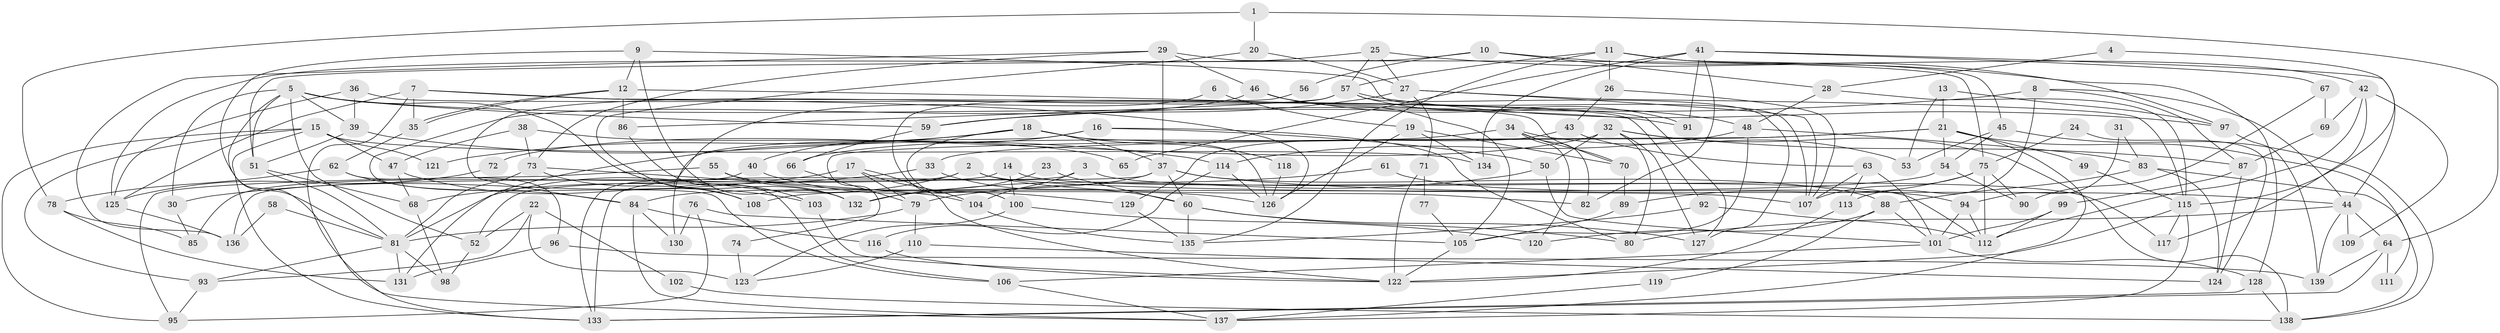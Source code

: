 // coarse degree distribution, {6: 0.15555555555555556, 5: 0.18888888888888888, 2: 0.12222222222222222, 9: 0.03333333333333333, 3: 0.1111111111111111, 4: 0.2, 7: 0.13333333333333333, 8: 0.022222222222222223, 10: 0.011111111111111112, 11: 0.022222222222222223}
// Generated by graph-tools (version 1.1) at 2025/52/02/27/25 19:52:01]
// undirected, 139 vertices, 278 edges
graph export_dot {
graph [start="1"]
  node [color=gray90,style=filled];
  1;
  2;
  3;
  4;
  5;
  6;
  7;
  8;
  9;
  10;
  11;
  12;
  13;
  14;
  15;
  16;
  17;
  18;
  19;
  20;
  21;
  22;
  23;
  24;
  25;
  26;
  27;
  28;
  29;
  30;
  31;
  32;
  33;
  34;
  35;
  36;
  37;
  38;
  39;
  40;
  41;
  42;
  43;
  44;
  45;
  46;
  47;
  48;
  49;
  50;
  51;
  52;
  53;
  54;
  55;
  56;
  57;
  58;
  59;
  60;
  61;
  62;
  63;
  64;
  65;
  66;
  67;
  68;
  69;
  70;
  71;
  72;
  73;
  74;
  75;
  76;
  77;
  78;
  79;
  80;
  81;
  82;
  83;
  84;
  85;
  86;
  87;
  88;
  89;
  90;
  91;
  92;
  93;
  94;
  95;
  96;
  97;
  98;
  99;
  100;
  101;
  102;
  103;
  104;
  105;
  106;
  107;
  108;
  109;
  110;
  111;
  112;
  113;
  114;
  115;
  116;
  117;
  118;
  119;
  120;
  121;
  122;
  123;
  124;
  125;
  126;
  127;
  128;
  129;
  130;
  131;
  132;
  133;
  134;
  135;
  136;
  137;
  138;
  139;
  1 -- 64;
  1 -- 78;
  1 -- 20;
  2 -- 107;
  2 -- 81;
  2 -- 82;
  2 -- 85;
  3 -- 133;
  3 -- 104;
  3 -- 117;
  4 -- 28;
  4 -- 115;
  5 -- 59;
  5 -- 137;
  5 -- 30;
  5 -- 39;
  5 -- 51;
  5 -- 52;
  5 -- 91;
  5 -- 132;
  6 -- 103;
  6 -- 19;
  7 -- 127;
  7 -- 133;
  7 -- 35;
  7 -- 125;
  7 -- 126;
  8 -- 44;
  8 -- 59;
  8 -- 87;
  8 -- 113;
  9 -- 107;
  9 -- 81;
  9 -- 12;
  9 -- 132;
  10 -- 28;
  10 -- 51;
  10 -- 56;
  10 -- 97;
  11 -- 45;
  11 -- 57;
  11 -- 26;
  11 -- 42;
  11 -- 135;
  12 -- 35;
  12 -- 35;
  12 -- 70;
  12 -- 86;
  13 -- 97;
  13 -- 53;
  13 -- 21;
  14 -- 100;
  14 -- 112;
  14 -- 52;
  15 -- 133;
  15 -- 95;
  15 -- 47;
  15 -- 93;
  15 -- 121;
  15 -- 134;
  16 -- 80;
  16 -- 50;
  16 -- 40;
  16 -- 130;
  17 -- 79;
  17 -- 122;
  17 -- 30;
  17 -- 104;
  18 -- 131;
  18 -- 126;
  18 -- 37;
  18 -- 100;
  18 -- 118;
  18 -- 121;
  19 -- 126;
  19 -- 70;
  19 -- 134;
  20 -- 27;
  20 -- 108;
  21 -- 137;
  21 -- 33;
  21 -- 49;
  21 -- 54;
  21 -- 74;
  21 -- 111;
  22 -- 93;
  22 -- 52;
  22 -- 102;
  22 -- 123;
  23 -- 132;
  23 -- 60;
  24 -- 124;
  24 -- 75;
  25 -- 125;
  25 -- 57;
  25 -- 27;
  25 -- 128;
  26 -- 107;
  26 -- 43;
  27 -- 115;
  27 -- 59;
  27 -- 71;
  27 -- 107;
  28 -- 48;
  28 -- 115;
  29 -- 37;
  29 -- 73;
  29 -- 46;
  29 -- 75;
  29 -- 136;
  30 -- 85;
  31 -- 83;
  31 -- 94;
  32 -- 138;
  32 -- 80;
  32 -- 50;
  32 -- 72;
  32 -- 87;
  32 -- 127;
  33 -- 60;
  33 -- 68;
  34 -- 70;
  34 -- 82;
  34 -- 53;
  34 -- 66;
  34 -- 120;
  35 -- 62;
  36 -- 39;
  36 -- 125;
  36 -- 92;
  37 -- 84;
  37 -- 44;
  37 -- 60;
  37 -- 88;
  37 -- 136;
  38 -- 73;
  38 -- 47;
  38 -- 65;
  39 -- 51;
  39 -- 114;
  40 -- 129;
  40 -- 133;
  41 -- 44;
  41 -- 134;
  41 -- 65;
  41 -- 67;
  41 -- 82;
  41 -- 91;
  42 -- 112;
  42 -- 69;
  42 -- 109;
  42 -- 117;
  43 -- 63;
  43 -- 129;
  44 -- 64;
  44 -- 80;
  44 -- 109;
  44 -- 139;
  45 -- 54;
  45 -- 138;
  45 -- 53;
  46 -- 106;
  46 -- 48;
  46 -- 105;
  47 -- 68;
  47 -- 103;
  48 -- 114;
  48 -- 83;
  48 -- 105;
  49 -- 115;
  50 -- 101;
  50 -- 79;
  51 -- 81;
  51 -- 68;
  52 -- 98;
  54 -- 90;
  54 -- 108;
  55 -- 126;
  55 -- 132;
  55 -- 95;
  56 -- 100;
  57 -- 91;
  57 -- 127;
  57 -- 84;
  57 -- 86;
  57 -- 97;
  58 -- 136;
  58 -- 81;
  59 -- 66;
  60 -- 135;
  60 -- 80;
  60 -- 127;
  61 -- 94;
  61 -- 132;
  62 -- 78;
  62 -- 84;
  62 -- 96;
  63 -- 101;
  63 -- 107;
  63 -- 113;
  64 -- 133;
  64 -- 139;
  64 -- 111;
  66 -- 79;
  67 -- 69;
  67 -- 90;
  68 -- 98;
  69 -- 87;
  70 -- 89;
  71 -- 122;
  71 -- 77;
  72 -- 125;
  73 -- 108;
  73 -- 81;
  73 -- 104;
  74 -- 123;
  75 -- 112;
  75 -- 89;
  75 -- 90;
  75 -- 107;
  76 -- 105;
  76 -- 130;
  76 -- 95;
  77 -- 105;
  78 -- 85;
  78 -- 131;
  79 -- 81;
  79 -- 110;
  81 -- 93;
  81 -- 98;
  81 -- 131;
  83 -- 88;
  83 -- 124;
  83 -- 138;
  84 -- 116;
  84 -- 130;
  84 -- 137;
  86 -- 106;
  87 -- 99;
  87 -- 124;
  88 -- 120;
  88 -- 101;
  88 -- 119;
  89 -- 105;
  92 -- 135;
  92 -- 112;
  93 -- 95;
  94 -- 101;
  94 -- 112;
  96 -- 139;
  96 -- 131;
  97 -- 139;
  99 -- 101;
  99 -- 112;
  100 -- 123;
  100 -- 120;
  101 -- 106;
  101 -- 128;
  102 -- 138;
  103 -- 122;
  104 -- 135;
  105 -- 122;
  106 -- 137;
  110 -- 124;
  110 -- 123;
  113 -- 122;
  114 -- 116;
  114 -- 126;
  115 -- 117;
  115 -- 122;
  115 -- 137;
  116 -- 122;
  118 -- 126;
  119 -- 137;
  125 -- 136;
  128 -- 133;
  128 -- 138;
  129 -- 135;
}
